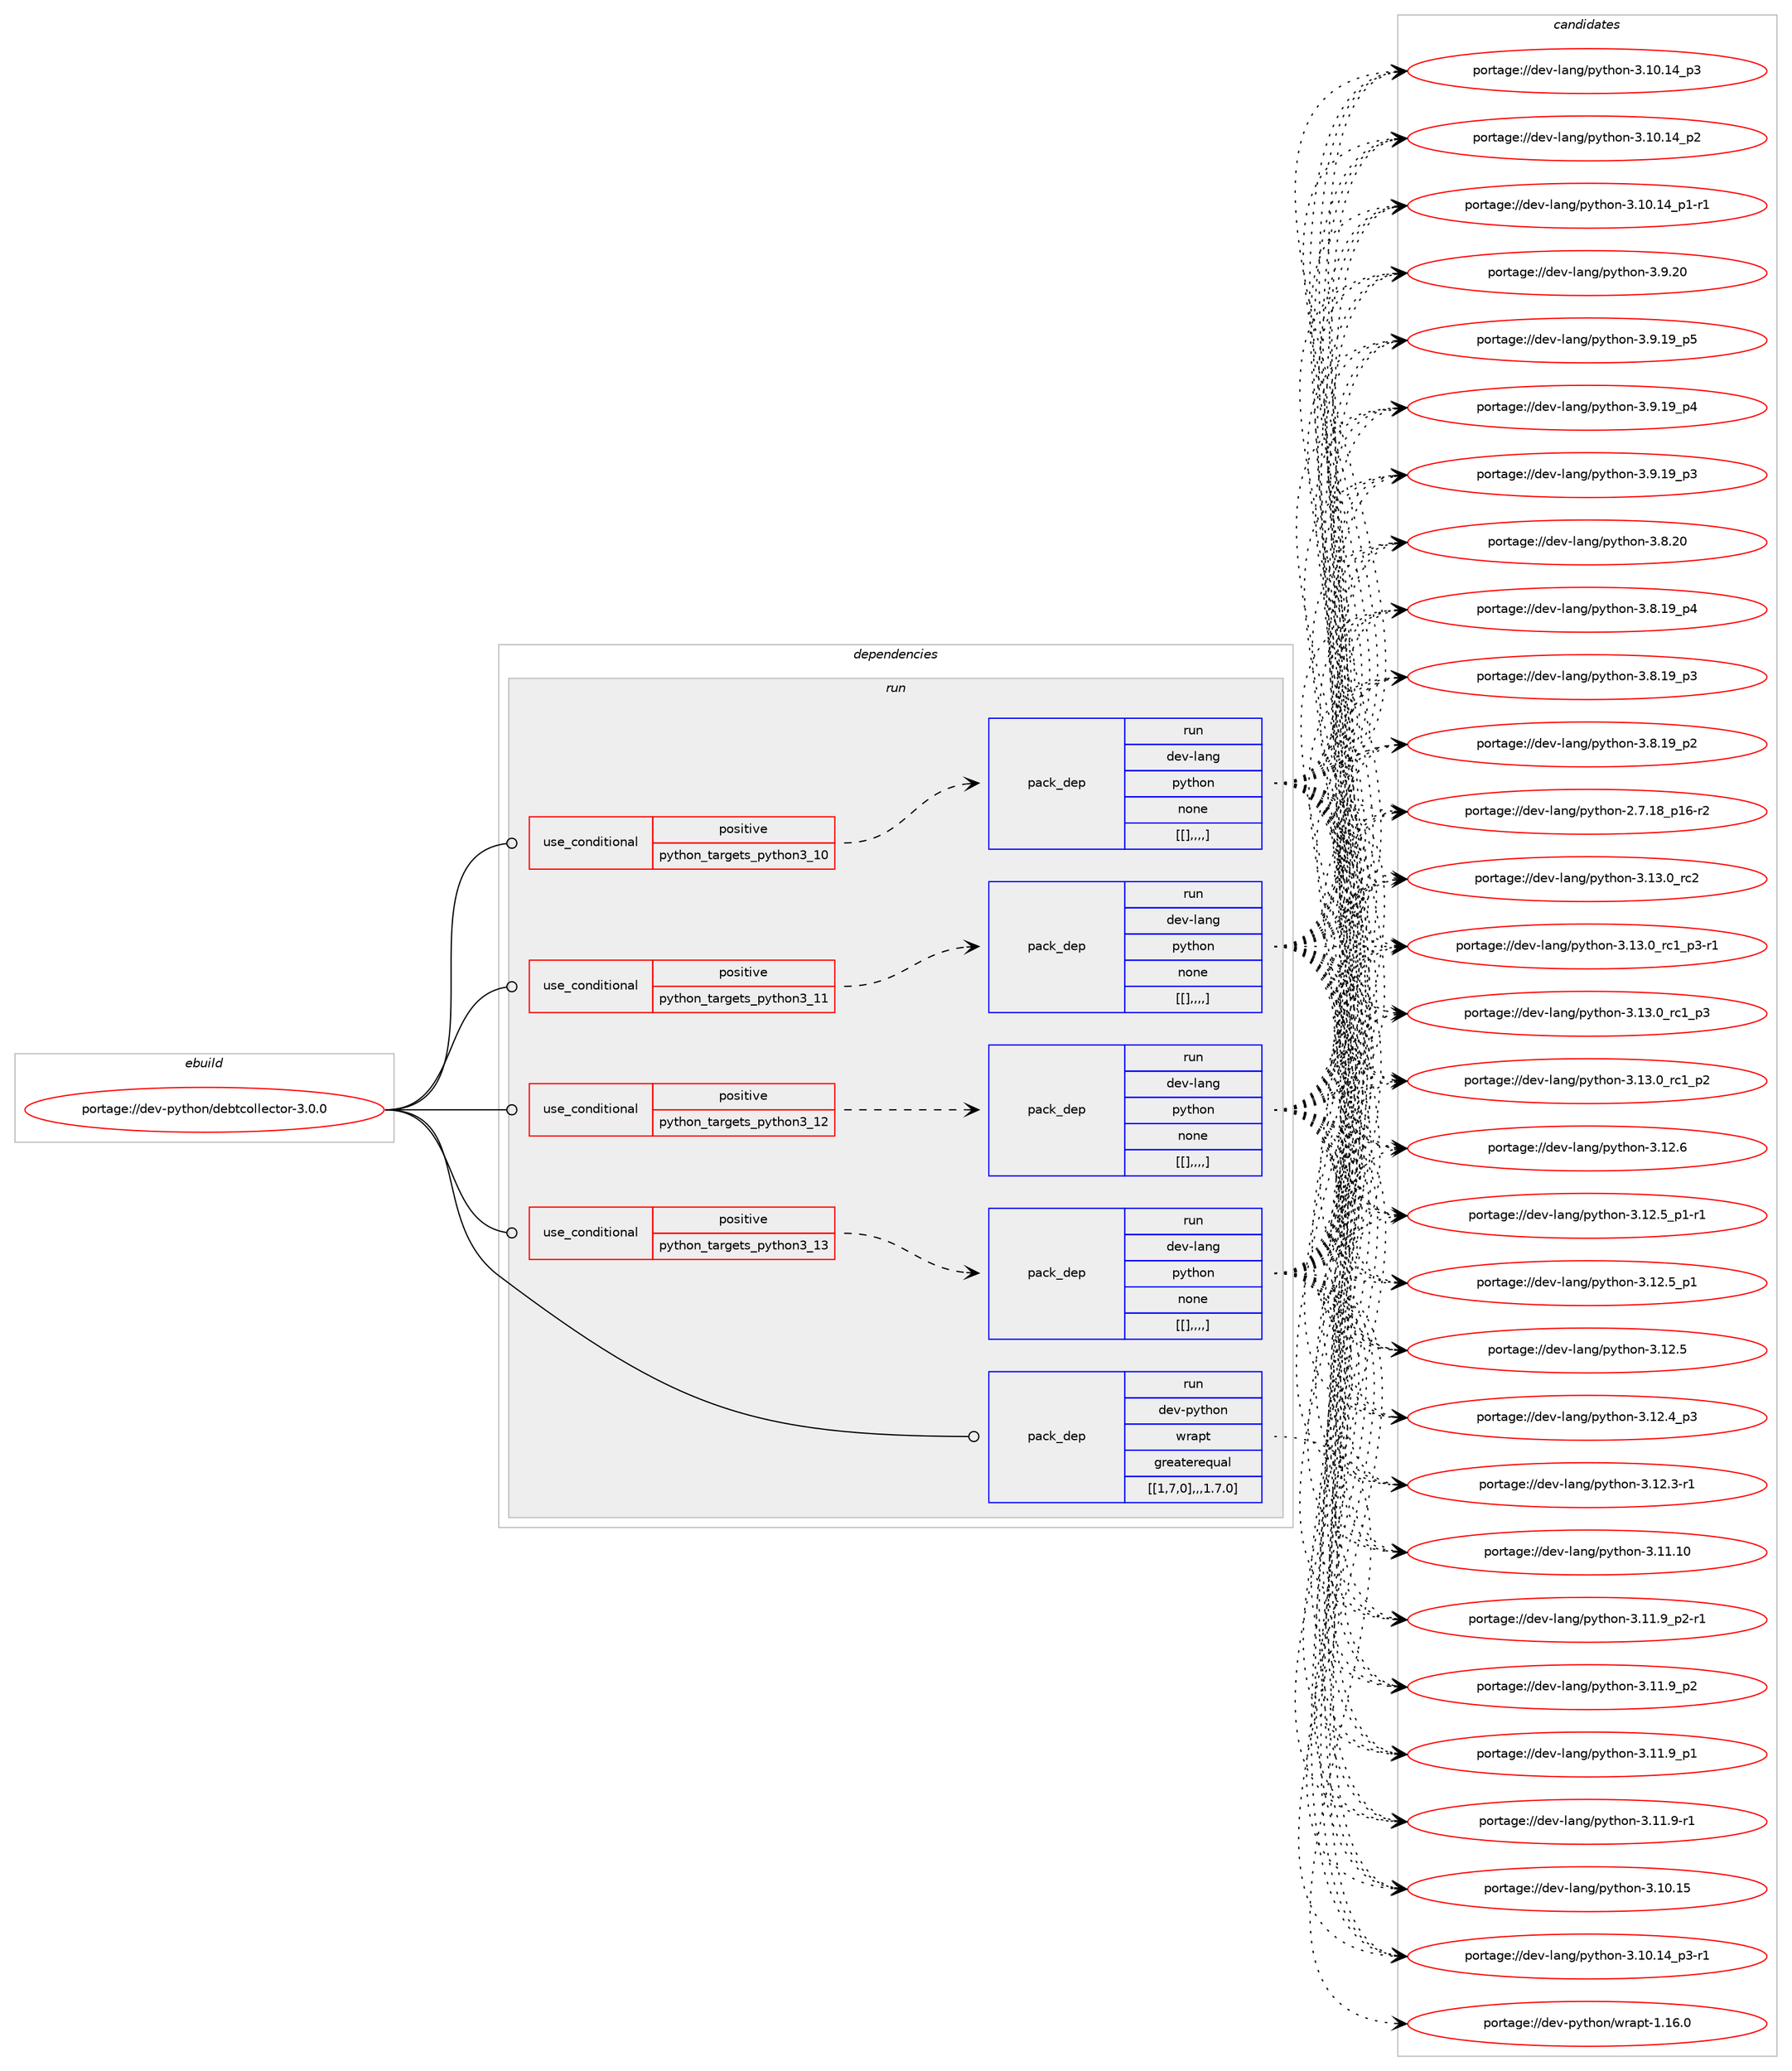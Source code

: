 digraph prolog {

# *************
# Graph options
# *************

newrank=true;
concentrate=true;
compound=true;
graph [rankdir=LR,fontname=Helvetica,fontsize=10,ranksep=1.5];#, ranksep=2.5, nodesep=0.2];
edge  [arrowhead=vee];
node  [fontname=Helvetica,fontsize=10];

# **********
# The ebuild
# **********

subgraph cluster_leftcol {
color=gray;
label=<<i>ebuild</i>>;
id [label="portage://dev-python/debtcollector-3.0.0", color=red, width=4, href="../dev-python/debtcollector-3.0.0.svg"];
}

# ****************
# The dependencies
# ****************

subgraph cluster_midcol {
color=gray;
label=<<i>dependencies</i>>;
subgraph cluster_compile {
fillcolor="#eeeeee";
style=filled;
label=<<i>compile</i>>;
}
subgraph cluster_compileandrun {
fillcolor="#eeeeee";
style=filled;
label=<<i>compile and run</i>>;
}
subgraph cluster_run {
fillcolor="#eeeeee";
style=filled;
label=<<i>run</i>>;
subgraph cond32758 {
dependency145817 [label=<<TABLE BORDER="0" CELLBORDER="1" CELLSPACING="0" CELLPADDING="4"><TR><TD ROWSPAN="3" CELLPADDING="10">use_conditional</TD></TR><TR><TD>positive</TD></TR><TR><TD>python_targets_python3_10</TD></TR></TABLE>>, shape=none, color=red];
subgraph pack111843 {
dependency145818 [label=<<TABLE BORDER="0" CELLBORDER="1" CELLSPACING="0" CELLPADDING="4" WIDTH="220"><TR><TD ROWSPAN="6" CELLPADDING="30">pack_dep</TD></TR><TR><TD WIDTH="110">run</TD></TR><TR><TD>dev-lang</TD></TR><TR><TD>python</TD></TR><TR><TD>none</TD></TR><TR><TD>[[],,,,]</TD></TR></TABLE>>, shape=none, color=blue];
}
dependency145817:e -> dependency145818:w [weight=20,style="dashed",arrowhead="vee"];
}
id:e -> dependency145817:w [weight=20,style="solid",arrowhead="odot"];
subgraph cond32759 {
dependency145819 [label=<<TABLE BORDER="0" CELLBORDER="1" CELLSPACING="0" CELLPADDING="4"><TR><TD ROWSPAN="3" CELLPADDING="10">use_conditional</TD></TR><TR><TD>positive</TD></TR><TR><TD>python_targets_python3_11</TD></TR></TABLE>>, shape=none, color=red];
subgraph pack111844 {
dependency145820 [label=<<TABLE BORDER="0" CELLBORDER="1" CELLSPACING="0" CELLPADDING="4" WIDTH="220"><TR><TD ROWSPAN="6" CELLPADDING="30">pack_dep</TD></TR><TR><TD WIDTH="110">run</TD></TR><TR><TD>dev-lang</TD></TR><TR><TD>python</TD></TR><TR><TD>none</TD></TR><TR><TD>[[],,,,]</TD></TR></TABLE>>, shape=none, color=blue];
}
dependency145819:e -> dependency145820:w [weight=20,style="dashed",arrowhead="vee"];
}
id:e -> dependency145819:w [weight=20,style="solid",arrowhead="odot"];
subgraph cond32760 {
dependency145821 [label=<<TABLE BORDER="0" CELLBORDER="1" CELLSPACING="0" CELLPADDING="4"><TR><TD ROWSPAN="3" CELLPADDING="10">use_conditional</TD></TR><TR><TD>positive</TD></TR><TR><TD>python_targets_python3_12</TD></TR></TABLE>>, shape=none, color=red];
subgraph pack111845 {
dependency145822 [label=<<TABLE BORDER="0" CELLBORDER="1" CELLSPACING="0" CELLPADDING="4" WIDTH="220"><TR><TD ROWSPAN="6" CELLPADDING="30">pack_dep</TD></TR><TR><TD WIDTH="110">run</TD></TR><TR><TD>dev-lang</TD></TR><TR><TD>python</TD></TR><TR><TD>none</TD></TR><TR><TD>[[],,,,]</TD></TR></TABLE>>, shape=none, color=blue];
}
dependency145821:e -> dependency145822:w [weight=20,style="dashed",arrowhead="vee"];
}
id:e -> dependency145821:w [weight=20,style="solid",arrowhead="odot"];
subgraph cond32761 {
dependency145823 [label=<<TABLE BORDER="0" CELLBORDER="1" CELLSPACING="0" CELLPADDING="4"><TR><TD ROWSPAN="3" CELLPADDING="10">use_conditional</TD></TR><TR><TD>positive</TD></TR><TR><TD>python_targets_python3_13</TD></TR></TABLE>>, shape=none, color=red];
subgraph pack111846 {
dependency145824 [label=<<TABLE BORDER="0" CELLBORDER="1" CELLSPACING="0" CELLPADDING="4" WIDTH="220"><TR><TD ROWSPAN="6" CELLPADDING="30">pack_dep</TD></TR><TR><TD WIDTH="110">run</TD></TR><TR><TD>dev-lang</TD></TR><TR><TD>python</TD></TR><TR><TD>none</TD></TR><TR><TD>[[],,,,]</TD></TR></TABLE>>, shape=none, color=blue];
}
dependency145823:e -> dependency145824:w [weight=20,style="dashed",arrowhead="vee"];
}
id:e -> dependency145823:w [weight=20,style="solid",arrowhead="odot"];
subgraph pack111847 {
dependency145825 [label=<<TABLE BORDER="0" CELLBORDER="1" CELLSPACING="0" CELLPADDING="4" WIDTH="220"><TR><TD ROWSPAN="6" CELLPADDING="30">pack_dep</TD></TR><TR><TD WIDTH="110">run</TD></TR><TR><TD>dev-python</TD></TR><TR><TD>wrapt</TD></TR><TR><TD>greaterequal</TD></TR><TR><TD>[[1,7,0],,,1.7.0]</TD></TR></TABLE>>, shape=none, color=blue];
}
id:e -> dependency145825:w [weight=20,style="solid",arrowhead="odot"];
}
}

# **************
# The candidates
# **************

subgraph cluster_choices {
rank=same;
color=gray;
label=<<i>candidates</i>>;

subgraph choice111843 {
color=black;
nodesep=1;
choice10010111845108971101034711212111610411111045514649514648951149950 [label="portage://dev-lang/python-3.13.0_rc2", color=red, width=4,href="../dev-lang/python-3.13.0_rc2.svg"];
choice1001011184510897110103471121211161041111104551464951464895114994995112514511449 [label="portage://dev-lang/python-3.13.0_rc1_p3-r1", color=red, width=4,href="../dev-lang/python-3.13.0_rc1_p3-r1.svg"];
choice100101118451089711010347112121116104111110455146495146489511499499511251 [label="portage://dev-lang/python-3.13.0_rc1_p3", color=red, width=4,href="../dev-lang/python-3.13.0_rc1_p3.svg"];
choice100101118451089711010347112121116104111110455146495146489511499499511250 [label="portage://dev-lang/python-3.13.0_rc1_p2", color=red, width=4,href="../dev-lang/python-3.13.0_rc1_p2.svg"];
choice10010111845108971101034711212111610411111045514649504654 [label="portage://dev-lang/python-3.12.6", color=red, width=4,href="../dev-lang/python-3.12.6.svg"];
choice1001011184510897110103471121211161041111104551464950465395112494511449 [label="portage://dev-lang/python-3.12.5_p1-r1", color=red, width=4,href="../dev-lang/python-3.12.5_p1-r1.svg"];
choice100101118451089711010347112121116104111110455146495046539511249 [label="portage://dev-lang/python-3.12.5_p1", color=red, width=4,href="../dev-lang/python-3.12.5_p1.svg"];
choice10010111845108971101034711212111610411111045514649504653 [label="portage://dev-lang/python-3.12.5", color=red, width=4,href="../dev-lang/python-3.12.5.svg"];
choice100101118451089711010347112121116104111110455146495046529511251 [label="portage://dev-lang/python-3.12.4_p3", color=red, width=4,href="../dev-lang/python-3.12.4_p3.svg"];
choice100101118451089711010347112121116104111110455146495046514511449 [label="portage://dev-lang/python-3.12.3-r1", color=red, width=4,href="../dev-lang/python-3.12.3-r1.svg"];
choice1001011184510897110103471121211161041111104551464949464948 [label="portage://dev-lang/python-3.11.10", color=red, width=4,href="../dev-lang/python-3.11.10.svg"];
choice1001011184510897110103471121211161041111104551464949465795112504511449 [label="portage://dev-lang/python-3.11.9_p2-r1", color=red, width=4,href="../dev-lang/python-3.11.9_p2-r1.svg"];
choice100101118451089711010347112121116104111110455146494946579511250 [label="portage://dev-lang/python-3.11.9_p2", color=red, width=4,href="../dev-lang/python-3.11.9_p2.svg"];
choice100101118451089711010347112121116104111110455146494946579511249 [label="portage://dev-lang/python-3.11.9_p1", color=red, width=4,href="../dev-lang/python-3.11.9_p1.svg"];
choice100101118451089711010347112121116104111110455146494946574511449 [label="portage://dev-lang/python-3.11.9-r1", color=red, width=4,href="../dev-lang/python-3.11.9-r1.svg"];
choice1001011184510897110103471121211161041111104551464948464953 [label="portage://dev-lang/python-3.10.15", color=red, width=4,href="../dev-lang/python-3.10.15.svg"];
choice100101118451089711010347112121116104111110455146494846495295112514511449 [label="portage://dev-lang/python-3.10.14_p3-r1", color=red, width=4,href="../dev-lang/python-3.10.14_p3-r1.svg"];
choice10010111845108971101034711212111610411111045514649484649529511251 [label="portage://dev-lang/python-3.10.14_p3", color=red, width=4,href="../dev-lang/python-3.10.14_p3.svg"];
choice10010111845108971101034711212111610411111045514649484649529511250 [label="portage://dev-lang/python-3.10.14_p2", color=red, width=4,href="../dev-lang/python-3.10.14_p2.svg"];
choice100101118451089711010347112121116104111110455146494846495295112494511449 [label="portage://dev-lang/python-3.10.14_p1-r1", color=red, width=4,href="../dev-lang/python-3.10.14_p1-r1.svg"];
choice10010111845108971101034711212111610411111045514657465048 [label="portage://dev-lang/python-3.9.20", color=red, width=4,href="../dev-lang/python-3.9.20.svg"];
choice100101118451089711010347112121116104111110455146574649579511253 [label="portage://dev-lang/python-3.9.19_p5", color=red, width=4,href="../dev-lang/python-3.9.19_p5.svg"];
choice100101118451089711010347112121116104111110455146574649579511252 [label="portage://dev-lang/python-3.9.19_p4", color=red, width=4,href="../dev-lang/python-3.9.19_p4.svg"];
choice100101118451089711010347112121116104111110455146574649579511251 [label="portage://dev-lang/python-3.9.19_p3", color=red, width=4,href="../dev-lang/python-3.9.19_p3.svg"];
choice10010111845108971101034711212111610411111045514656465048 [label="portage://dev-lang/python-3.8.20", color=red, width=4,href="../dev-lang/python-3.8.20.svg"];
choice100101118451089711010347112121116104111110455146564649579511252 [label="portage://dev-lang/python-3.8.19_p4", color=red, width=4,href="../dev-lang/python-3.8.19_p4.svg"];
choice100101118451089711010347112121116104111110455146564649579511251 [label="portage://dev-lang/python-3.8.19_p3", color=red, width=4,href="../dev-lang/python-3.8.19_p3.svg"];
choice100101118451089711010347112121116104111110455146564649579511250 [label="portage://dev-lang/python-3.8.19_p2", color=red, width=4,href="../dev-lang/python-3.8.19_p2.svg"];
choice100101118451089711010347112121116104111110455046554649569511249544511450 [label="portage://dev-lang/python-2.7.18_p16-r2", color=red, width=4,href="../dev-lang/python-2.7.18_p16-r2.svg"];
dependency145818:e -> choice10010111845108971101034711212111610411111045514649514648951149950:w [style=dotted,weight="100"];
dependency145818:e -> choice1001011184510897110103471121211161041111104551464951464895114994995112514511449:w [style=dotted,weight="100"];
dependency145818:e -> choice100101118451089711010347112121116104111110455146495146489511499499511251:w [style=dotted,weight="100"];
dependency145818:e -> choice100101118451089711010347112121116104111110455146495146489511499499511250:w [style=dotted,weight="100"];
dependency145818:e -> choice10010111845108971101034711212111610411111045514649504654:w [style=dotted,weight="100"];
dependency145818:e -> choice1001011184510897110103471121211161041111104551464950465395112494511449:w [style=dotted,weight="100"];
dependency145818:e -> choice100101118451089711010347112121116104111110455146495046539511249:w [style=dotted,weight="100"];
dependency145818:e -> choice10010111845108971101034711212111610411111045514649504653:w [style=dotted,weight="100"];
dependency145818:e -> choice100101118451089711010347112121116104111110455146495046529511251:w [style=dotted,weight="100"];
dependency145818:e -> choice100101118451089711010347112121116104111110455146495046514511449:w [style=dotted,weight="100"];
dependency145818:e -> choice1001011184510897110103471121211161041111104551464949464948:w [style=dotted,weight="100"];
dependency145818:e -> choice1001011184510897110103471121211161041111104551464949465795112504511449:w [style=dotted,weight="100"];
dependency145818:e -> choice100101118451089711010347112121116104111110455146494946579511250:w [style=dotted,weight="100"];
dependency145818:e -> choice100101118451089711010347112121116104111110455146494946579511249:w [style=dotted,weight="100"];
dependency145818:e -> choice100101118451089711010347112121116104111110455146494946574511449:w [style=dotted,weight="100"];
dependency145818:e -> choice1001011184510897110103471121211161041111104551464948464953:w [style=dotted,weight="100"];
dependency145818:e -> choice100101118451089711010347112121116104111110455146494846495295112514511449:w [style=dotted,weight="100"];
dependency145818:e -> choice10010111845108971101034711212111610411111045514649484649529511251:w [style=dotted,weight="100"];
dependency145818:e -> choice10010111845108971101034711212111610411111045514649484649529511250:w [style=dotted,weight="100"];
dependency145818:e -> choice100101118451089711010347112121116104111110455146494846495295112494511449:w [style=dotted,weight="100"];
dependency145818:e -> choice10010111845108971101034711212111610411111045514657465048:w [style=dotted,weight="100"];
dependency145818:e -> choice100101118451089711010347112121116104111110455146574649579511253:w [style=dotted,weight="100"];
dependency145818:e -> choice100101118451089711010347112121116104111110455146574649579511252:w [style=dotted,weight="100"];
dependency145818:e -> choice100101118451089711010347112121116104111110455146574649579511251:w [style=dotted,weight="100"];
dependency145818:e -> choice10010111845108971101034711212111610411111045514656465048:w [style=dotted,weight="100"];
dependency145818:e -> choice100101118451089711010347112121116104111110455146564649579511252:w [style=dotted,weight="100"];
dependency145818:e -> choice100101118451089711010347112121116104111110455146564649579511251:w [style=dotted,weight="100"];
dependency145818:e -> choice100101118451089711010347112121116104111110455146564649579511250:w [style=dotted,weight="100"];
dependency145818:e -> choice100101118451089711010347112121116104111110455046554649569511249544511450:w [style=dotted,weight="100"];
}
subgraph choice111844 {
color=black;
nodesep=1;
choice10010111845108971101034711212111610411111045514649514648951149950 [label="portage://dev-lang/python-3.13.0_rc2", color=red, width=4,href="../dev-lang/python-3.13.0_rc2.svg"];
choice1001011184510897110103471121211161041111104551464951464895114994995112514511449 [label="portage://dev-lang/python-3.13.0_rc1_p3-r1", color=red, width=4,href="../dev-lang/python-3.13.0_rc1_p3-r1.svg"];
choice100101118451089711010347112121116104111110455146495146489511499499511251 [label="portage://dev-lang/python-3.13.0_rc1_p3", color=red, width=4,href="../dev-lang/python-3.13.0_rc1_p3.svg"];
choice100101118451089711010347112121116104111110455146495146489511499499511250 [label="portage://dev-lang/python-3.13.0_rc1_p2", color=red, width=4,href="../dev-lang/python-3.13.0_rc1_p2.svg"];
choice10010111845108971101034711212111610411111045514649504654 [label="portage://dev-lang/python-3.12.6", color=red, width=4,href="../dev-lang/python-3.12.6.svg"];
choice1001011184510897110103471121211161041111104551464950465395112494511449 [label="portage://dev-lang/python-3.12.5_p1-r1", color=red, width=4,href="../dev-lang/python-3.12.5_p1-r1.svg"];
choice100101118451089711010347112121116104111110455146495046539511249 [label="portage://dev-lang/python-3.12.5_p1", color=red, width=4,href="../dev-lang/python-3.12.5_p1.svg"];
choice10010111845108971101034711212111610411111045514649504653 [label="portage://dev-lang/python-3.12.5", color=red, width=4,href="../dev-lang/python-3.12.5.svg"];
choice100101118451089711010347112121116104111110455146495046529511251 [label="portage://dev-lang/python-3.12.4_p3", color=red, width=4,href="../dev-lang/python-3.12.4_p3.svg"];
choice100101118451089711010347112121116104111110455146495046514511449 [label="portage://dev-lang/python-3.12.3-r1", color=red, width=4,href="../dev-lang/python-3.12.3-r1.svg"];
choice1001011184510897110103471121211161041111104551464949464948 [label="portage://dev-lang/python-3.11.10", color=red, width=4,href="../dev-lang/python-3.11.10.svg"];
choice1001011184510897110103471121211161041111104551464949465795112504511449 [label="portage://dev-lang/python-3.11.9_p2-r1", color=red, width=4,href="../dev-lang/python-3.11.9_p2-r1.svg"];
choice100101118451089711010347112121116104111110455146494946579511250 [label="portage://dev-lang/python-3.11.9_p2", color=red, width=4,href="../dev-lang/python-3.11.9_p2.svg"];
choice100101118451089711010347112121116104111110455146494946579511249 [label="portage://dev-lang/python-3.11.9_p1", color=red, width=4,href="../dev-lang/python-3.11.9_p1.svg"];
choice100101118451089711010347112121116104111110455146494946574511449 [label="portage://dev-lang/python-3.11.9-r1", color=red, width=4,href="../dev-lang/python-3.11.9-r1.svg"];
choice1001011184510897110103471121211161041111104551464948464953 [label="portage://dev-lang/python-3.10.15", color=red, width=4,href="../dev-lang/python-3.10.15.svg"];
choice100101118451089711010347112121116104111110455146494846495295112514511449 [label="portage://dev-lang/python-3.10.14_p3-r1", color=red, width=4,href="../dev-lang/python-3.10.14_p3-r1.svg"];
choice10010111845108971101034711212111610411111045514649484649529511251 [label="portage://dev-lang/python-3.10.14_p3", color=red, width=4,href="../dev-lang/python-3.10.14_p3.svg"];
choice10010111845108971101034711212111610411111045514649484649529511250 [label="portage://dev-lang/python-3.10.14_p2", color=red, width=4,href="../dev-lang/python-3.10.14_p2.svg"];
choice100101118451089711010347112121116104111110455146494846495295112494511449 [label="portage://dev-lang/python-3.10.14_p1-r1", color=red, width=4,href="../dev-lang/python-3.10.14_p1-r1.svg"];
choice10010111845108971101034711212111610411111045514657465048 [label="portage://dev-lang/python-3.9.20", color=red, width=4,href="../dev-lang/python-3.9.20.svg"];
choice100101118451089711010347112121116104111110455146574649579511253 [label="portage://dev-lang/python-3.9.19_p5", color=red, width=4,href="../dev-lang/python-3.9.19_p5.svg"];
choice100101118451089711010347112121116104111110455146574649579511252 [label="portage://dev-lang/python-3.9.19_p4", color=red, width=4,href="../dev-lang/python-3.9.19_p4.svg"];
choice100101118451089711010347112121116104111110455146574649579511251 [label="portage://dev-lang/python-3.9.19_p3", color=red, width=4,href="../dev-lang/python-3.9.19_p3.svg"];
choice10010111845108971101034711212111610411111045514656465048 [label="portage://dev-lang/python-3.8.20", color=red, width=4,href="../dev-lang/python-3.8.20.svg"];
choice100101118451089711010347112121116104111110455146564649579511252 [label="portage://dev-lang/python-3.8.19_p4", color=red, width=4,href="../dev-lang/python-3.8.19_p4.svg"];
choice100101118451089711010347112121116104111110455146564649579511251 [label="portage://dev-lang/python-3.8.19_p3", color=red, width=4,href="../dev-lang/python-3.8.19_p3.svg"];
choice100101118451089711010347112121116104111110455146564649579511250 [label="portage://dev-lang/python-3.8.19_p2", color=red, width=4,href="../dev-lang/python-3.8.19_p2.svg"];
choice100101118451089711010347112121116104111110455046554649569511249544511450 [label="portage://dev-lang/python-2.7.18_p16-r2", color=red, width=4,href="../dev-lang/python-2.7.18_p16-r2.svg"];
dependency145820:e -> choice10010111845108971101034711212111610411111045514649514648951149950:w [style=dotted,weight="100"];
dependency145820:e -> choice1001011184510897110103471121211161041111104551464951464895114994995112514511449:w [style=dotted,weight="100"];
dependency145820:e -> choice100101118451089711010347112121116104111110455146495146489511499499511251:w [style=dotted,weight="100"];
dependency145820:e -> choice100101118451089711010347112121116104111110455146495146489511499499511250:w [style=dotted,weight="100"];
dependency145820:e -> choice10010111845108971101034711212111610411111045514649504654:w [style=dotted,weight="100"];
dependency145820:e -> choice1001011184510897110103471121211161041111104551464950465395112494511449:w [style=dotted,weight="100"];
dependency145820:e -> choice100101118451089711010347112121116104111110455146495046539511249:w [style=dotted,weight="100"];
dependency145820:e -> choice10010111845108971101034711212111610411111045514649504653:w [style=dotted,weight="100"];
dependency145820:e -> choice100101118451089711010347112121116104111110455146495046529511251:w [style=dotted,weight="100"];
dependency145820:e -> choice100101118451089711010347112121116104111110455146495046514511449:w [style=dotted,weight="100"];
dependency145820:e -> choice1001011184510897110103471121211161041111104551464949464948:w [style=dotted,weight="100"];
dependency145820:e -> choice1001011184510897110103471121211161041111104551464949465795112504511449:w [style=dotted,weight="100"];
dependency145820:e -> choice100101118451089711010347112121116104111110455146494946579511250:w [style=dotted,weight="100"];
dependency145820:e -> choice100101118451089711010347112121116104111110455146494946579511249:w [style=dotted,weight="100"];
dependency145820:e -> choice100101118451089711010347112121116104111110455146494946574511449:w [style=dotted,weight="100"];
dependency145820:e -> choice1001011184510897110103471121211161041111104551464948464953:w [style=dotted,weight="100"];
dependency145820:e -> choice100101118451089711010347112121116104111110455146494846495295112514511449:w [style=dotted,weight="100"];
dependency145820:e -> choice10010111845108971101034711212111610411111045514649484649529511251:w [style=dotted,weight="100"];
dependency145820:e -> choice10010111845108971101034711212111610411111045514649484649529511250:w [style=dotted,weight="100"];
dependency145820:e -> choice100101118451089711010347112121116104111110455146494846495295112494511449:w [style=dotted,weight="100"];
dependency145820:e -> choice10010111845108971101034711212111610411111045514657465048:w [style=dotted,weight="100"];
dependency145820:e -> choice100101118451089711010347112121116104111110455146574649579511253:w [style=dotted,weight="100"];
dependency145820:e -> choice100101118451089711010347112121116104111110455146574649579511252:w [style=dotted,weight="100"];
dependency145820:e -> choice100101118451089711010347112121116104111110455146574649579511251:w [style=dotted,weight="100"];
dependency145820:e -> choice10010111845108971101034711212111610411111045514656465048:w [style=dotted,weight="100"];
dependency145820:e -> choice100101118451089711010347112121116104111110455146564649579511252:w [style=dotted,weight="100"];
dependency145820:e -> choice100101118451089711010347112121116104111110455146564649579511251:w [style=dotted,weight="100"];
dependency145820:e -> choice100101118451089711010347112121116104111110455146564649579511250:w [style=dotted,weight="100"];
dependency145820:e -> choice100101118451089711010347112121116104111110455046554649569511249544511450:w [style=dotted,weight="100"];
}
subgraph choice111845 {
color=black;
nodesep=1;
choice10010111845108971101034711212111610411111045514649514648951149950 [label="portage://dev-lang/python-3.13.0_rc2", color=red, width=4,href="../dev-lang/python-3.13.0_rc2.svg"];
choice1001011184510897110103471121211161041111104551464951464895114994995112514511449 [label="portage://dev-lang/python-3.13.0_rc1_p3-r1", color=red, width=4,href="../dev-lang/python-3.13.0_rc1_p3-r1.svg"];
choice100101118451089711010347112121116104111110455146495146489511499499511251 [label="portage://dev-lang/python-3.13.0_rc1_p3", color=red, width=4,href="../dev-lang/python-3.13.0_rc1_p3.svg"];
choice100101118451089711010347112121116104111110455146495146489511499499511250 [label="portage://dev-lang/python-3.13.0_rc1_p2", color=red, width=4,href="../dev-lang/python-3.13.0_rc1_p2.svg"];
choice10010111845108971101034711212111610411111045514649504654 [label="portage://dev-lang/python-3.12.6", color=red, width=4,href="../dev-lang/python-3.12.6.svg"];
choice1001011184510897110103471121211161041111104551464950465395112494511449 [label="portage://dev-lang/python-3.12.5_p1-r1", color=red, width=4,href="../dev-lang/python-3.12.5_p1-r1.svg"];
choice100101118451089711010347112121116104111110455146495046539511249 [label="portage://dev-lang/python-3.12.5_p1", color=red, width=4,href="../dev-lang/python-3.12.5_p1.svg"];
choice10010111845108971101034711212111610411111045514649504653 [label="portage://dev-lang/python-3.12.5", color=red, width=4,href="../dev-lang/python-3.12.5.svg"];
choice100101118451089711010347112121116104111110455146495046529511251 [label="portage://dev-lang/python-3.12.4_p3", color=red, width=4,href="../dev-lang/python-3.12.4_p3.svg"];
choice100101118451089711010347112121116104111110455146495046514511449 [label="portage://dev-lang/python-3.12.3-r1", color=red, width=4,href="../dev-lang/python-3.12.3-r1.svg"];
choice1001011184510897110103471121211161041111104551464949464948 [label="portage://dev-lang/python-3.11.10", color=red, width=4,href="../dev-lang/python-3.11.10.svg"];
choice1001011184510897110103471121211161041111104551464949465795112504511449 [label="portage://dev-lang/python-3.11.9_p2-r1", color=red, width=4,href="../dev-lang/python-3.11.9_p2-r1.svg"];
choice100101118451089711010347112121116104111110455146494946579511250 [label="portage://dev-lang/python-3.11.9_p2", color=red, width=4,href="../dev-lang/python-3.11.9_p2.svg"];
choice100101118451089711010347112121116104111110455146494946579511249 [label="portage://dev-lang/python-3.11.9_p1", color=red, width=4,href="../dev-lang/python-3.11.9_p1.svg"];
choice100101118451089711010347112121116104111110455146494946574511449 [label="portage://dev-lang/python-3.11.9-r1", color=red, width=4,href="../dev-lang/python-3.11.9-r1.svg"];
choice1001011184510897110103471121211161041111104551464948464953 [label="portage://dev-lang/python-3.10.15", color=red, width=4,href="../dev-lang/python-3.10.15.svg"];
choice100101118451089711010347112121116104111110455146494846495295112514511449 [label="portage://dev-lang/python-3.10.14_p3-r1", color=red, width=4,href="../dev-lang/python-3.10.14_p3-r1.svg"];
choice10010111845108971101034711212111610411111045514649484649529511251 [label="portage://dev-lang/python-3.10.14_p3", color=red, width=4,href="../dev-lang/python-3.10.14_p3.svg"];
choice10010111845108971101034711212111610411111045514649484649529511250 [label="portage://dev-lang/python-3.10.14_p2", color=red, width=4,href="../dev-lang/python-3.10.14_p2.svg"];
choice100101118451089711010347112121116104111110455146494846495295112494511449 [label="portage://dev-lang/python-3.10.14_p1-r1", color=red, width=4,href="../dev-lang/python-3.10.14_p1-r1.svg"];
choice10010111845108971101034711212111610411111045514657465048 [label="portage://dev-lang/python-3.9.20", color=red, width=4,href="../dev-lang/python-3.9.20.svg"];
choice100101118451089711010347112121116104111110455146574649579511253 [label="portage://dev-lang/python-3.9.19_p5", color=red, width=4,href="../dev-lang/python-3.9.19_p5.svg"];
choice100101118451089711010347112121116104111110455146574649579511252 [label="portage://dev-lang/python-3.9.19_p4", color=red, width=4,href="../dev-lang/python-3.9.19_p4.svg"];
choice100101118451089711010347112121116104111110455146574649579511251 [label="portage://dev-lang/python-3.9.19_p3", color=red, width=4,href="../dev-lang/python-3.9.19_p3.svg"];
choice10010111845108971101034711212111610411111045514656465048 [label="portage://dev-lang/python-3.8.20", color=red, width=4,href="../dev-lang/python-3.8.20.svg"];
choice100101118451089711010347112121116104111110455146564649579511252 [label="portage://dev-lang/python-3.8.19_p4", color=red, width=4,href="../dev-lang/python-3.8.19_p4.svg"];
choice100101118451089711010347112121116104111110455146564649579511251 [label="portage://dev-lang/python-3.8.19_p3", color=red, width=4,href="../dev-lang/python-3.8.19_p3.svg"];
choice100101118451089711010347112121116104111110455146564649579511250 [label="portage://dev-lang/python-3.8.19_p2", color=red, width=4,href="../dev-lang/python-3.8.19_p2.svg"];
choice100101118451089711010347112121116104111110455046554649569511249544511450 [label="portage://dev-lang/python-2.7.18_p16-r2", color=red, width=4,href="../dev-lang/python-2.7.18_p16-r2.svg"];
dependency145822:e -> choice10010111845108971101034711212111610411111045514649514648951149950:w [style=dotted,weight="100"];
dependency145822:e -> choice1001011184510897110103471121211161041111104551464951464895114994995112514511449:w [style=dotted,weight="100"];
dependency145822:e -> choice100101118451089711010347112121116104111110455146495146489511499499511251:w [style=dotted,weight="100"];
dependency145822:e -> choice100101118451089711010347112121116104111110455146495146489511499499511250:w [style=dotted,weight="100"];
dependency145822:e -> choice10010111845108971101034711212111610411111045514649504654:w [style=dotted,weight="100"];
dependency145822:e -> choice1001011184510897110103471121211161041111104551464950465395112494511449:w [style=dotted,weight="100"];
dependency145822:e -> choice100101118451089711010347112121116104111110455146495046539511249:w [style=dotted,weight="100"];
dependency145822:e -> choice10010111845108971101034711212111610411111045514649504653:w [style=dotted,weight="100"];
dependency145822:e -> choice100101118451089711010347112121116104111110455146495046529511251:w [style=dotted,weight="100"];
dependency145822:e -> choice100101118451089711010347112121116104111110455146495046514511449:w [style=dotted,weight="100"];
dependency145822:e -> choice1001011184510897110103471121211161041111104551464949464948:w [style=dotted,weight="100"];
dependency145822:e -> choice1001011184510897110103471121211161041111104551464949465795112504511449:w [style=dotted,weight="100"];
dependency145822:e -> choice100101118451089711010347112121116104111110455146494946579511250:w [style=dotted,weight="100"];
dependency145822:e -> choice100101118451089711010347112121116104111110455146494946579511249:w [style=dotted,weight="100"];
dependency145822:e -> choice100101118451089711010347112121116104111110455146494946574511449:w [style=dotted,weight="100"];
dependency145822:e -> choice1001011184510897110103471121211161041111104551464948464953:w [style=dotted,weight="100"];
dependency145822:e -> choice100101118451089711010347112121116104111110455146494846495295112514511449:w [style=dotted,weight="100"];
dependency145822:e -> choice10010111845108971101034711212111610411111045514649484649529511251:w [style=dotted,weight="100"];
dependency145822:e -> choice10010111845108971101034711212111610411111045514649484649529511250:w [style=dotted,weight="100"];
dependency145822:e -> choice100101118451089711010347112121116104111110455146494846495295112494511449:w [style=dotted,weight="100"];
dependency145822:e -> choice10010111845108971101034711212111610411111045514657465048:w [style=dotted,weight="100"];
dependency145822:e -> choice100101118451089711010347112121116104111110455146574649579511253:w [style=dotted,weight="100"];
dependency145822:e -> choice100101118451089711010347112121116104111110455146574649579511252:w [style=dotted,weight="100"];
dependency145822:e -> choice100101118451089711010347112121116104111110455146574649579511251:w [style=dotted,weight="100"];
dependency145822:e -> choice10010111845108971101034711212111610411111045514656465048:w [style=dotted,weight="100"];
dependency145822:e -> choice100101118451089711010347112121116104111110455146564649579511252:w [style=dotted,weight="100"];
dependency145822:e -> choice100101118451089711010347112121116104111110455146564649579511251:w [style=dotted,weight="100"];
dependency145822:e -> choice100101118451089711010347112121116104111110455146564649579511250:w [style=dotted,weight="100"];
dependency145822:e -> choice100101118451089711010347112121116104111110455046554649569511249544511450:w [style=dotted,weight="100"];
}
subgraph choice111846 {
color=black;
nodesep=1;
choice10010111845108971101034711212111610411111045514649514648951149950 [label="portage://dev-lang/python-3.13.0_rc2", color=red, width=4,href="../dev-lang/python-3.13.0_rc2.svg"];
choice1001011184510897110103471121211161041111104551464951464895114994995112514511449 [label="portage://dev-lang/python-3.13.0_rc1_p3-r1", color=red, width=4,href="../dev-lang/python-3.13.0_rc1_p3-r1.svg"];
choice100101118451089711010347112121116104111110455146495146489511499499511251 [label="portage://dev-lang/python-3.13.0_rc1_p3", color=red, width=4,href="../dev-lang/python-3.13.0_rc1_p3.svg"];
choice100101118451089711010347112121116104111110455146495146489511499499511250 [label="portage://dev-lang/python-3.13.0_rc1_p2", color=red, width=4,href="../dev-lang/python-3.13.0_rc1_p2.svg"];
choice10010111845108971101034711212111610411111045514649504654 [label="portage://dev-lang/python-3.12.6", color=red, width=4,href="../dev-lang/python-3.12.6.svg"];
choice1001011184510897110103471121211161041111104551464950465395112494511449 [label="portage://dev-lang/python-3.12.5_p1-r1", color=red, width=4,href="../dev-lang/python-3.12.5_p1-r1.svg"];
choice100101118451089711010347112121116104111110455146495046539511249 [label="portage://dev-lang/python-3.12.5_p1", color=red, width=4,href="../dev-lang/python-3.12.5_p1.svg"];
choice10010111845108971101034711212111610411111045514649504653 [label="portage://dev-lang/python-3.12.5", color=red, width=4,href="../dev-lang/python-3.12.5.svg"];
choice100101118451089711010347112121116104111110455146495046529511251 [label="portage://dev-lang/python-3.12.4_p3", color=red, width=4,href="../dev-lang/python-3.12.4_p3.svg"];
choice100101118451089711010347112121116104111110455146495046514511449 [label="portage://dev-lang/python-3.12.3-r1", color=red, width=4,href="../dev-lang/python-3.12.3-r1.svg"];
choice1001011184510897110103471121211161041111104551464949464948 [label="portage://dev-lang/python-3.11.10", color=red, width=4,href="../dev-lang/python-3.11.10.svg"];
choice1001011184510897110103471121211161041111104551464949465795112504511449 [label="portage://dev-lang/python-3.11.9_p2-r1", color=red, width=4,href="../dev-lang/python-3.11.9_p2-r1.svg"];
choice100101118451089711010347112121116104111110455146494946579511250 [label="portage://dev-lang/python-3.11.9_p2", color=red, width=4,href="../dev-lang/python-3.11.9_p2.svg"];
choice100101118451089711010347112121116104111110455146494946579511249 [label="portage://dev-lang/python-3.11.9_p1", color=red, width=4,href="../dev-lang/python-3.11.9_p1.svg"];
choice100101118451089711010347112121116104111110455146494946574511449 [label="portage://dev-lang/python-3.11.9-r1", color=red, width=4,href="../dev-lang/python-3.11.9-r1.svg"];
choice1001011184510897110103471121211161041111104551464948464953 [label="portage://dev-lang/python-3.10.15", color=red, width=4,href="../dev-lang/python-3.10.15.svg"];
choice100101118451089711010347112121116104111110455146494846495295112514511449 [label="portage://dev-lang/python-3.10.14_p3-r1", color=red, width=4,href="../dev-lang/python-3.10.14_p3-r1.svg"];
choice10010111845108971101034711212111610411111045514649484649529511251 [label="portage://dev-lang/python-3.10.14_p3", color=red, width=4,href="../dev-lang/python-3.10.14_p3.svg"];
choice10010111845108971101034711212111610411111045514649484649529511250 [label="portage://dev-lang/python-3.10.14_p2", color=red, width=4,href="../dev-lang/python-3.10.14_p2.svg"];
choice100101118451089711010347112121116104111110455146494846495295112494511449 [label="portage://dev-lang/python-3.10.14_p1-r1", color=red, width=4,href="../dev-lang/python-3.10.14_p1-r1.svg"];
choice10010111845108971101034711212111610411111045514657465048 [label="portage://dev-lang/python-3.9.20", color=red, width=4,href="../dev-lang/python-3.9.20.svg"];
choice100101118451089711010347112121116104111110455146574649579511253 [label="portage://dev-lang/python-3.9.19_p5", color=red, width=4,href="../dev-lang/python-3.9.19_p5.svg"];
choice100101118451089711010347112121116104111110455146574649579511252 [label="portage://dev-lang/python-3.9.19_p4", color=red, width=4,href="../dev-lang/python-3.9.19_p4.svg"];
choice100101118451089711010347112121116104111110455146574649579511251 [label="portage://dev-lang/python-3.9.19_p3", color=red, width=4,href="../dev-lang/python-3.9.19_p3.svg"];
choice10010111845108971101034711212111610411111045514656465048 [label="portage://dev-lang/python-3.8.20", color=red, width=4,href="../dev-lang/python-3.8.20.svg"];
choice100101118451089711010347112121116104111110455146564649579511252 [label="portage://dev-lang/python-3.8.19_p4", color=red, width=4,href="../dev-lang/python-3.8.19_p4.svg"];
choice100101118451089711010347112121116104111110455146564649579511251 [label="portage://dev-lang/python-3.8.19_p3", color=red, width=4,href="../dev-lang/python-3.8.19_p3.svg"];
choice100101118451089711010347112121116104111110455146564649579511250 [label="portage://dev-lang/python-3.8.19_p2", color=red, width=4,href="../dev-lang/python-3.8.19_p2.svg"];
choice100101118451089711010347112121116104111110455046554649569511249544511450 [label="portage://dev-lang/python-2.7.18_p16-r2", color=red, width=4,href="../dev-lang/python-2.7.18_p16-r2.svg"];
dependency145824:e -> choice10010111845108971101034711212111610411111045514649514648951149950:w [style=dotted,weight="100"];
dependency145824:e -> choice1001011184510897110103471121211161041111104551464951464895114994995112514511449:w [style=dotted,weight="100"];
dependency145824:e -> choice100101118451089711010347112121116104111110455146495146489511499499511251:w [style=dotted,weight="100"];
dependency145824:e -> choice100101118451089711010347112121116104111110455146495146489511499499511250:w [style=dotted,weight="100"];
dependency145824:e -> choice10010111845108971101034711212111610411111045514649504654:w [style=dotted,weight="100"];
dependency145824:e -> choice1001011184510897110103471121211161041111104551464950465395112494511449:w [style=dotted,weight="100"];
dependency145824:e -> choice100101118451089711010347112121116104111110455146495046539511249:w [style=dotted,weight="100"];
dependency145824:e -> choice10010111845108971101034711212111610411111045514649504653:w [style=dotted,weight="100"];
dependency145824:e -> choice100101118451089711010347112121116104111110455146495046529511251:w [style=dotted,weight="100"];
dependency145824:e -> choice100101118451089711010347112121116104111110455146495046514511449:w [style=dotted,weight="100"];
dependency145824:e -> choice1001011184510897110103471121211161041111104551464949464948:w [style=dotted,weight="100"];
dependency145824:e -> choice1001011184510897110103471121211161041111104551464949465795112504511449:w [style=dotted,weight="100"];
dependency145824:e -> choice100101118451089711010347112121116104111110455146494946579511250:w [style=dotted,weight="100"];
dependency145824:e -> choice100101118451089711010347112121116104111110455146494946579511249:w [style=dotted,weight="100"];
dependency145824:e -> choice100101118451089711010347112121116104111110455146494946574511449:w [style=dotted,weight="100"];
dependency145824:e -> choice1001011184510897110103471121211161041111104551464948464953:w [style=dotted,weight="100"];
dependency145824:e -> choice100101118451089711010347112121116104111110455146494846495295112514511449:w [style=dotted,weight="100"];
dependency145824:e -> choice10010111845108971101034711212111610411111045514649484649529511251:w [style=dotted,weight="100"];
dependency145824:e -> choice10010111845108971101034711212111610411111045514649484649529511250:w [style=dotted,weight="100"];
dependency145824:e -> choice100101118451089711010347112121116104111110455146494846495295112494511449:w [style=dotted,weight="100"];
dependency145824:e -> choice10010111845108971101034711212111610411111045514657465048:w [style=dotted,weight="100"];
dependency145824:e -> choice100101118451089711010347112121116104111110455146574649579511253:w [style=dotted,weight="100"];
dependency145824:e -> choice100101118451089711010347112121116104111110455146574649579511252:w [style=dotted,weight="100"];
dependency145824:e -> choice100101118451089711010347112121116104111110455146574649579511251:w [style=dotted,weight="100"];
dependency145824:e -> choice10010111845108971101034711212111610411111045514656465048:w [style=dotted,weight="100"];
dependency145824:e -> choice100101118451089711010347112121116104111110455146564649579511252:w [style=dotted,weight="100"];
dependency145824:e -> choice100101118451089711010347112121116104111110455146564649579511251:w [style=dotted,weight="100"];
dependency145824:e -> choice100101118451089711010347112121116104111110455146564649579511250:w [style=dotted,weight="100"];
dependency145824:e -> choice100101118451089711010347112121116104111110455046554649569511249544511450:w [style=dotted,weight="100"];
}
subgraph choice111847 {
color=black;
nodesep=1;
choice10010111845112121116104111110471191149711211645494649544648 [label="portage://dev-python/wrapt-1.16.0", color=red, width=4,href="../dev-python/wrapt-1.16.0.svg"];
dependency145825:e -> choice10010111845112121116104111110471191149711211645494649544648:w [style=dotted,weight="100"];
}
}

}
